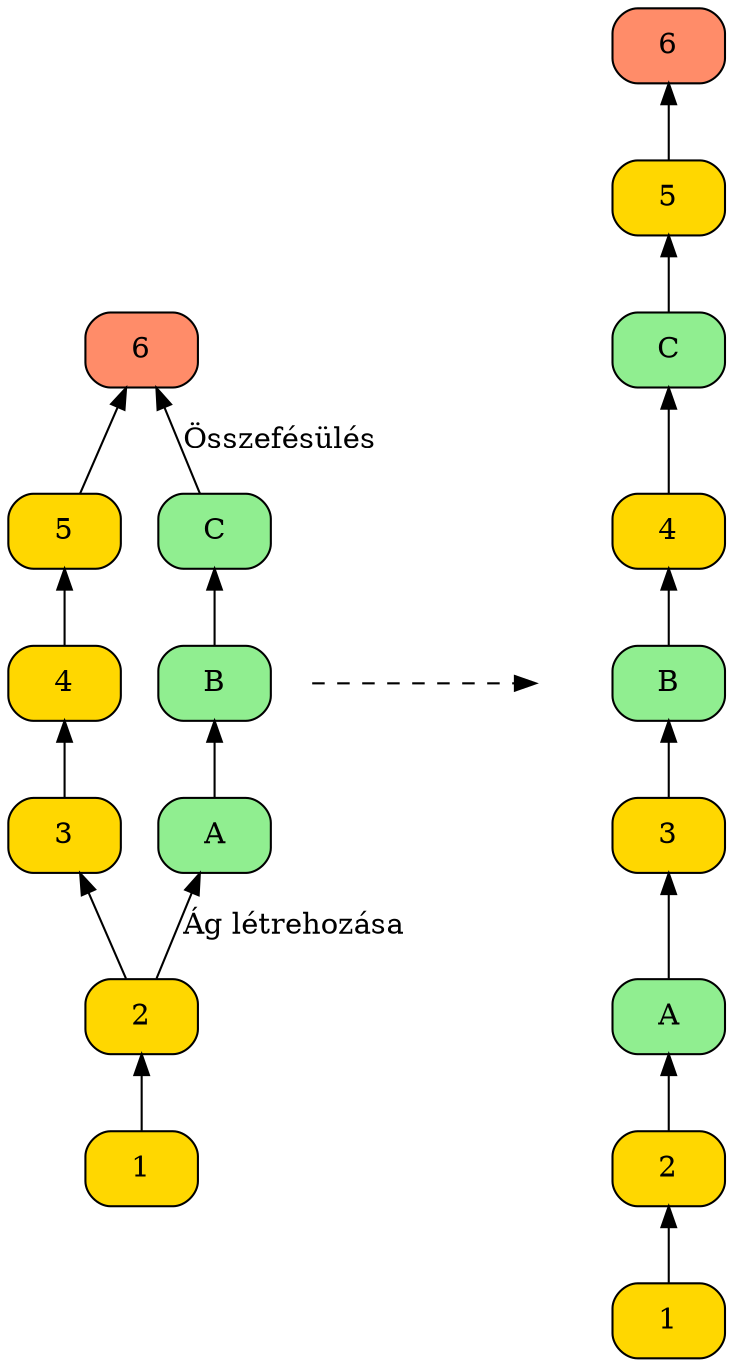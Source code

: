 digraph git {
    graph [dpi=300]
    rankdir="BT"

    c1_1 [label="1", shape="rect", style="filled, rounded", fillcolor="gold"]
    c2_1 [label="2", shape="rect", style="filled, rounded", fillcolor="gold"]
    c3_1 [label="3", shape="rect", style="filled, rounded", fillcolor="gold"]
    c4_1 [label="4", shape="rect", style="filled, rounded", fillcolor="gold"]
    c5_1 [label="5", shape="rect", style="filled, rounded", fillcolor="gold"]
    c6_1 [label="6", shape="rect", style="filled, rounded", fillcolor="salmon1"]
    ca_1 [label="A", shape="rect", style="filled, rounded", fillcolor="lightgreen"]
    cb_1 [label="B", shape="rect", style="filled, rounded", fillcolor="lightgreen"]
    cc_1 [label="C", shape="rect", style="filled, rounded", fillcolor="lightgreen"]

    c1_1 -> c2_1
    c2_1 -> c3_1
    c3_1 -> c4_1
    c4_1 -> c5_1
    c5_1 -> c6_1
    ca_1 -> cb_1
    cb_1 -> cc_1

    c2_1 -> ca_1 [label="Ág létrehozása"]
    cc_1 -> c6_1 [label="Összefésülés"]

    c1_2 [label="1", shape="rect", style="filled, rounded", fillcolor="gold"]
    c2_2 [label="2", shape="rect", style="filled, rounded", fillcolor="gold"]
    c3_2 [label="3", shape="rect", style="filled, rounded", fillcolor="gold"]
    c4_2 [label="4", shape="rect", style="filled, rounded", fillcolor="gold"]
    c5_2 [label="5", shape="rect", style="filled, rounded", fillcolor="gold"]
    c6_2 [label="6", shape="rect", style="filled, rounded", fillcolor="salmon1"]
    ca_2 [label="A", shape="rect", style="filled, rounded", fillcolor="lightgreen"]
    cb_2 [label="B", shape="rect", style="filled, rounded", fillcolor="lightgreen"]
    cc_2 [label="C", shape="rect", style="filled, rounded", fillcolor="lightgreen"]

    c1_2 -> c2_2 -> ca_2 -> c3_2 -> cb_2 -> c4_2 -> cc_2 -> c5_2 -> c6_2

    cb_1 -> temp1 [style="invis", minlen=0]
    temp1 -> temp2 [minlen=3, style="dashed"]
    temp2 ->  cb_2 [style="invis"]

    temp1 [shape="plaintext", label="", width=0]
    temp2 [shape="plaintext", label="", width=0]

    {rank="same"; c4_1; cb_1; temp1; temp2 cb_2}

}